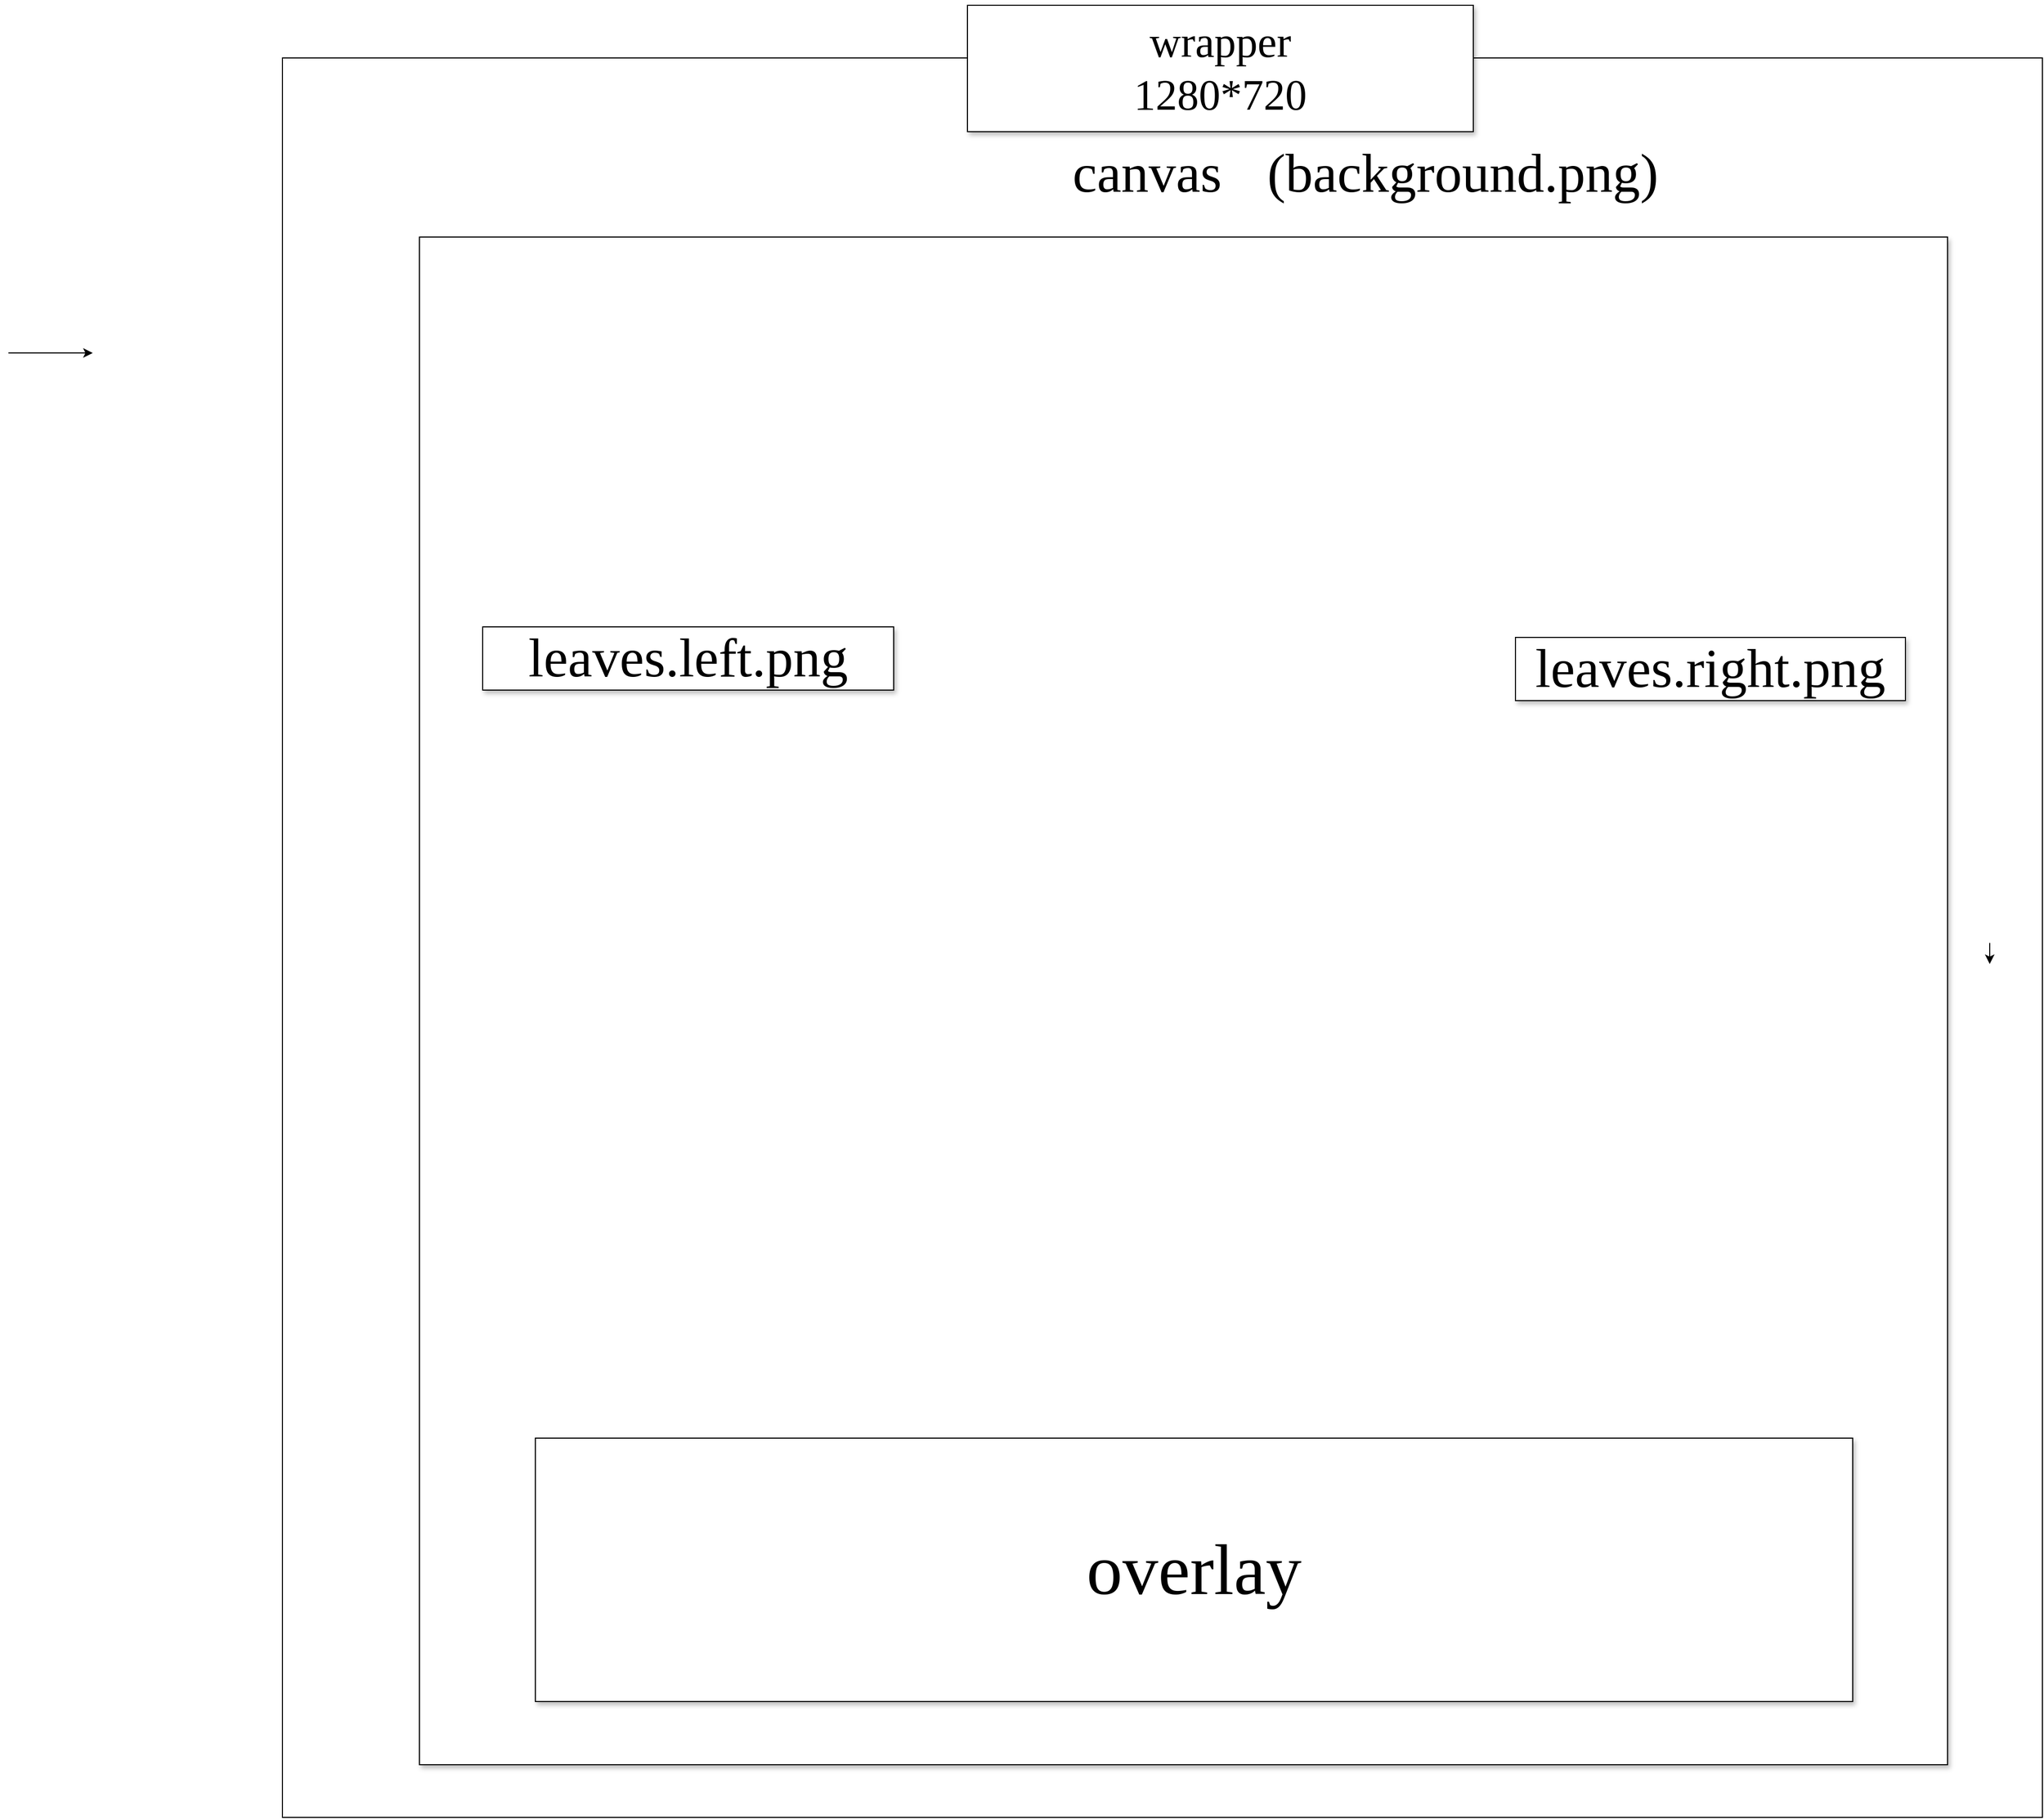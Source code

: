 <mxfile version="20.8.1" type="github">
  <diagram id="hBB4oeYtXW0A8xOEEHre" name="ページ1">
    <mxGraphModel dx="3034" dy="2749" grid="1" gridSize="10" guides="1" tooltips="1" connect="1" arrows="1" fold="1" page="1" pageScale="1" pageWidth="827" pageHeight="1169" math="0" shadow="0">
      <root>
        <mxCell id="0" />
        <mxCell id="1" parent="0" />
        <mxCell id="9GC4ff93WPVwGUkIkb3d-1" value="zxz" style="whiteSpace=wrap;html=1;aspect=fixed;fontFamily=Times New Roman;" vertex="1" parent="1">
          <mxGeometry x="260" y="-1020" width="1670" height="1670" as="geometry" />
        </mxCell>
        <mxCell id="9GC4ff93WPVwGUkIkb3d-5" value="wrapper&lt;br&gt;1280*720" style="whiteSpace=wrap;html=1;fontFamily=Times New Roman;fontSize=41;shadow=1;" vertex="1" parent="1">
          <mxGeometry x="910" y="-1070" width="480" height="120" as="geometry" />
        </mxCell>
        <mxCell id="9GC4ff93WPVwGUkIkb3d-8" style="edgeStyle=orthogonalEdgeStyle;rounded=0;orthogonalLoop=1;jettySize=auto;html=1;fontFamily=Times New Roman;fontSize=41;" edge="1" parent="1">
          <mxGeometry relative="1" as="geometry">
            <mxPoint x="1880" y="-180" as="sourcePoint" />
            <mxPoint x="1880" y="-160" as="targetPoint" />
          </mxGeometry>
        </mxCell>
        <mxCell id="9GC4ff93WPVwGUkIkb3d-9" style="edgeStyle=orthogonalEdgeStyle;rounded=0;orthogonalLoop=1;jettySize=auto;html=1;exitX=0.5;exitY=1;exitDx=0;exitDy=0;fontFamily=Times New Roman;fontSize=41;" edge="1" parent="1">
          <mxGeometry relative="1" as="geometry">
            <mxPoint x="1100" y="610" as="sourcePoint" />
            <mxPoint x="1100" y="610" as="targetPoint" />
          </mxGeometry>
        </mxCell>
        <mxCell id="9GC4ff93WPVwGUkIkb3d-19" value="(background.png)" style="text;strokeColor=none;align=center;fillColor=none;html=1;verticalAlign=middle;whiteSpace=wrap;rounded=0;shadow=1;fontFamily=Times New Roman;fontSize=52;" vertex="1" parent="1">
          <mxGeometry x="1350" y="-970" width="60" height="120" as="geometry" />
        </mxCell>
        <mxCell id="9GC4ff93WPVwGUkIkb3d-24" value="canvas" style="edgeStyle=none;orthogonalLoop=1;jettySize=auto;html=1;rounded=0;fontFamily=Times New Roman;fontSize=52;" edge="1" parent="1">
          <mxGeometry x="1" y="1014" width="80" relative="1" as="geometry">
            <mxPoint y="-740" as="sourcePoint" />
            <mxPoint x="80" y="-740" as="targetPoint" />
            <Array as="points" />
            <mxPoint x="1000" y="844" as="offset" />
          </mxGeometry>
        </mxCell>
        <mxCell id="9GC4ff93WPVwGUkIkb3d-25" value="" style="whiteSpace=wrap;html=1;aspect=fixed;shadow=1;fontFamily=Times New Roman;fontSize=52;verticalAlign=top;horizontal=0;" vertex="1" parent="1">
          <mxGeometry x="390" y="-850" width="1450" height="1450" as="geometry" />
        </mxCell>
        <mxCell id="9GC4ff93WPVwGUkIkb3d-32" value="leaves.left.png" style="rounded=0;whiteSpace=wrap;html=1;shadow=1;fontFamily=Times New Roman;fontSize=52;" vertex="1" parent="1">
          <mxGeometry x="450" y="-480" width="390" height="60" as="geometry" />
        </mxCell>
        <mxCell id="9GC4ff93WPVwGUkIkb3d-33" value="leaves.right.png" style="rounded=0;whiteSpace=wrap;html=1;shadow=1;fontFamily=Times New Roman;fontSize=52;" vertex="1" parent="1">
          <mxGeometry x="1430" y="-470" width="370" height="60" as="geometry" />
        </mxCell>
        <mxCell id="9GC4ff93WPVwGUkIkb3d-41" value="overlay" style="rounded=0;whiteSpace=wrap;html=1;shadow=1;fontFamily=Times New Roman;fontSize=68;" vertex="1" parent="1">
          <mxGeometry x="500" y="290" width="1250" height="250" as="geometry" />
        </mxCell>
      </root>
    </mxGraphModel>
  </diagram>
</mxfile>
